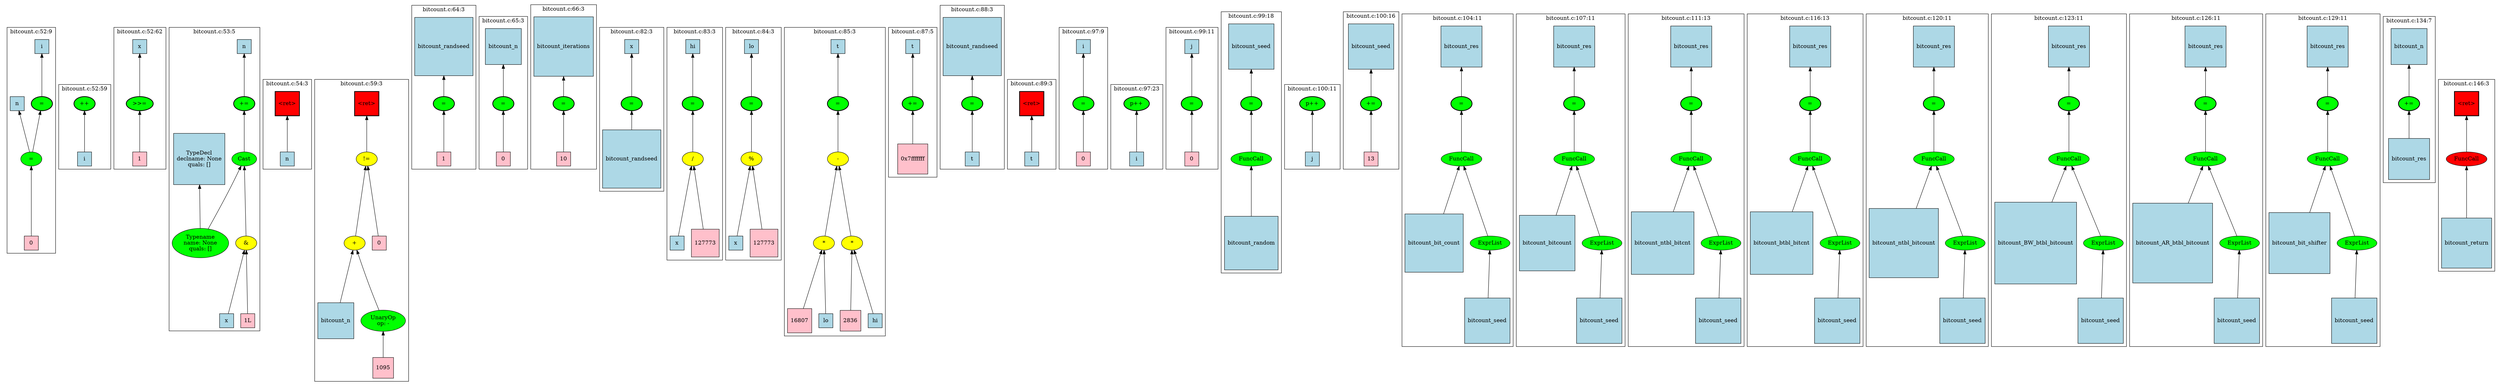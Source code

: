 strict graph "" {
	graph [bb="0,0,5329.9,824",
		newrank=true
	];
	node [label="\N"];
	{
		graph [rank=same,
			rankdir=LR
		];
		rank2	[height=0.5,
			label="",
			pos="2.3769,604.5",
			style=invis,
			width=0.013889];
		143	[fillcolor=green,
			height=0.5,
			label="=",
			pos="102.38,604.5",
			style="filled,bold",
			width=0.75];
		rank2 -- 143	[pos="1.8556,607.34 0.42381,616.05 -2.7032,642.78 9.3769,659 11.992,662.51 14.095,662.09 18.377,663 35.333,666.6 40.421,666.6 57.377,663 \
61.659,662.09 63.036,661.83 66.377,659 78.406,648.81 87.985,633.62 94.229,621.86",
			style=invis];
		159	[fillcolor=green,
			height=0.5,
			label="++",
			pos="197.38,604.5",
			style="filled,bold",
			width=0.75];
		143 -- 159	[pos="129.47,604.5 143.08,604.5 156.7,604.5 170.32,604.5",
			style=invis];
		161	[fillcolor=green,
			height=0.5,
			label=">>=",
			pos="310.38,604.5",
			style="filled,bold",
			width=0.75];
		159 -- 161	[pos="224.74,604.5 244.26,604.5 263.77,604.5 283.28,604.5",
			style=invis];
		164	[fillcolor=green,
			height=0.5,
			label="+=",
			pos="539.38,604.5",
			style="filled,bold",
			width=0.75];
		161 -- 164	[pos="337.66,604.5 395.84,604.5 454.01,604.5 512.19,604.5",
			style=invis];
		173	[fillcolor=red,
			height=0.65278,
			label="\<ret\>",
			pos="634.38,604.5",
			shape=square,
			style="filled,bold",
			width=0.65278];
		164 -- 173	[pos="566.47,604.5 581.23,604.5 596,604.5 610.77,604.5",
			style=invis];
		181	[fillcolor=red,
			height=0.65278,
			label="\<ret\>",
			pos="801.38,604.5",
			shape=square,
			style="filled,bold",
			width=0.65278];
		173 -- 181	[pos="658.19,604.5 697.99,604.5 737.8,604.5 777.61,604.5",
			style=invis];
		194	[fillcolor=green,
			height=0.5,
			label="=",
			pos="967.38,604.5",
			style="filled,bold",
			width=0.75];
		181 -- 194	[pos="825.04,604.5 863.41,604.5 901.77,604.5 940.13,604.5",
			style=invis];
		197	[fillcolor=green,
			height=0.5,
			label="=",
			pos="1090.4,604.5",
			style="filled,bold",
			width=0.75];
		194 -- 197	[pos="994.76,604.5 1017.5,604.5 1040.3,604.5 1063.1,604.5",
			style=invis];
		200	[fillcolor=green,
			height=0.5,
			label="=",
			pos="1214.4,604.5",
			style="filled,bold",
			width=0.75];
		197 -- 200	[pos="1117.5,604.5 1140.7,604.5 1163.9,604.5 1187.1,604.5",
			style=invis];
		229	[fillcolor=green,
			height=0.5,
			label="=",
			pos="1355.4,604.5",
			style="filled,bold",
			width=0.75];
		200 -- 229	[pos="1241.6,604.5 1270.5,604.5 1299.4,604.5 1328.3,604.5",
			style=invis];
		232	[fillcolor=green,
			height=0.5,
			label="=",
			pos="1492.4,604.5",
			style="filled,bold",
			width=0.75];
		229 -- 232	[pos="1382.4,604.5 1410,604.5 1437.7,604.5 1465.3,604.5",
			style=invis];
		237	[fillcolor=green,
			height=0.5,
			label="=",
			pos="1628.4,604.5",
			style="filled,bold",
			width=0.75];
		232 -- 237	[pos="1519.5,604.5 1546.7,604.5 1573.9,604.5 1601.2,604.5",
			style=invis];
		242	[fillcolor=green,
			height=0.5,
			label="=",
			pos="1824.4,604.5",
			style="filled,bold",
			width=0.75];
		237 -- 242	[pos="1655.6,604.5 1702.8,604.5 1750.1,604.5 1797.3,604.5",
			style=invis];
		255	[fillcolor=green,
			height=0.5,
			label="+=",
			pos="1994.4,604.5",
			style="filled,bold",
			width=0.75];
		242 -- 255	[pos="1851.6,604.5 1890.2,604.5 1928.8,604.5 1967.3,604.5",
			style=invis];
		258	[fillcolor=green,
			height=0.5,
			label="=",
			pos="2117.4,604.5",
			style="filled,bold",
			width=0.75];
		255 -- 258	[pos="2021.8,604.5 2044.5,604.5 2067.3,604.5 2090.1,604.5",
			style=invis];
		261	[fillcolor=red,
			height=0.65278,
			label="\<ret\>",
			pos="2240.4,604.5",
			shape=square,
			style="filled,bold",
			width=0.65278];
		258 -- 261	[pos="2144.8,604.5 2168.8,604.5 2192.8,604.5 2216.8,604.5",
			style=invis];
		278	[fillcolor=green,
			height=0.5,
			label="=",
			pos="2346.4,604.5",
			style="filled,bold",
			width=0.75];
		261 -- 278	[pos="2264,604.5 2282.4,604.5 2300.9,604.5 2319.3,604.5",
			style=invis];
		284	[fillcolor=green,
			height=0.5,
			label="p++",
			pos="2455.4,604.5",
			style="filled,bold",
			width=0.75];
		278 -- 284	[pos="2373.6,604.5 2391.8,604.5 2410,604.5 2428.2,604.5",
			style=invis];
		290	[fillcolor=green,
			height=0.5,
			label="=",
			pos="2568.4,604.5",
			style="filled,bold",
			width=0.75];
		284 -- 290	[pos="2482.7,604.5 2502.3,604.5 2521.8,604.5 2541.3,604.5",
			style=invis];
		293	[fillcolor=green,
			height=0.5,
			label="=",
			pos="2692.4,604.5",
			style="filled,bold",
			width=0.75];
		290 -- 293	[pos="2595.5,604.5 2618.7,604.5 2641.9,604.5 2665.1,604.5",
			style=invis];
		301	[fillcolor=green,
			height=0.5,
			label="p++",
			pos="2819.4,604.5",
			style="filled,bold",
			width=0.75];
		293 -- 301	[pos="2719.7,604.5 2743.8,604.5 2768,604.5 2792.1,604.5",
			style=invis];
		303	[fillcolor=green,
			height=0.5,
			label="+=",
			pos="2939.4,604.5",
			style="filled,bold",
			width=0.75];
		301 -- 303	[pos="2846.6,604.5 2868.4,604.5 2890.3,604.5 2912.2,604.5",
			style=invis];
		312	[fillcolor=green,
			height=0.5,
			label="=",
			pos="3130.4,604.5",
			style="filled,bold",
			width=0.75];
		303 -- 312	[pos="2966.6,604.5 3012.1,604.5 3057.7,604.5 3103.2,604.5",
			style=invis];
		321	[fillcolor=green,
			height=0.5,
			label="=",
			pos="3369.4,604.5",
			style="filled,bold",
			width=0.75];
		312 -- 321	[pos="3157.5,604.5 3219,604.5 3280.5,604.5 3342.1,604.5",
			style=invis];
		332	[fillcolor=green,
			height=0.5,
			label="=",
			pos="3618.4,604.5",
			style="filled,bold",
			width=0.75];
		321 -- 332	[pos="3396.6,604.5 3461.4,604.5 3526.3,604.5 3591.1,604.5",
			style=invis];
		343	[fillcolor=green,
			height=0.5,
			label="=",
			pos="3870.4,604.5",
			style="filled,bold",
			width=0.75];
		332 -- 343	[pos="3645.4,604.5 3711.3,604.5 3777.2,604.5 3843.1,604.5",
			style=invis];
		352	[fillcolor=green,
			height=0.5,
			label="=",
			pos="4132.4,604.5",
			style="filled,bold",
			width=0.75];
		343 -- 352	[pos="3897.5,604.5 3966.8,604.5 4036,604.5 4105.3,604.5",
			style=invis];
		361	[fillcolor=green,
			height=0.5,
			label="=",
			pos="4420.4,604.5",
			style="filled,bold",
			width=0.75];
		352 -- 361	[pos="4159.4,604.5 4237.4,604.5 4315.4,604.5 4393.4,604.5",
			style=invis];
		370	[fillcolor=green,
			height=0.5,
			label="=",
			pos="4712.4,604.5",
			style="filled,bold",
			width=0.75];
		361 -- 370	[pos="4447.5,604.5 4526.7,604.5 4606,604.5 4685.2,604.5",
			style=invis];
		379	[fillcolor=green,
			height=0.5,
			label="=",
			pos="4972.4,604.5",
			style="filled,bold",
			width=0.75];
		370 -- 379	[pos="4739.5,604.5 4808.1,604.5 4876.6,604.5 4945.1,604.5",
			style=invis];
		388	[fillcolor=green,
			height=0.5,
			label="+=",
			pos="5143.4,604.5",
			style="filled,bold",
			width=0.75];
		379 -- 388	[pos="4999.4,604.5 5038.3,604.5 5077.2,604.5 5116.1,604.5",
			style=invis];
		407	[fillcolor=red,
			height=0.65278,
			label="\<ret\>",
			pos="5262.4,604.5",
			shape=square,
			style="filled,bold",
			width=0.65278];
		388 -- 407	[pos="5170.8,604.5 5193.5,604.5 5216.1,604.5 5238.8,604.5",
			style=invis];
		end	[height=0.5,
			label="",
			pos="5329.4,604.5",
			style=invis,
			width=0.013889];
		407 -- end	[pos="5285.9,604.5 5300.2,604.5 5314.4,604.5 5328.7,604.5",
			style=invis];
	}
	subgraph cluster312 {
		graph [bb="3003.4,88,3240.4,798.5",
			label="bitcount.c:104:11",
			lheight=0.21,
			lp="3121.9,787",
			lwidth=1.33
		];
		312;
		314	[fillcolor=green,
			height=0.5,
			label=FuncCall,
			pos="3130.4,487",
			style=filled,
			width=1.1916];
		312 -- 314	[dir=back,
			pos="s,3130.4,586.46 3130.4,576.4 3130.4,554.35 3130.4,523.91 3130.4,505.11"];
		315	[fillcolor=lightblue,
			height=1.6528,
			label=bitcount_bit_count,
			pos="3071.4,308.5",
			shape=square,
			style=filled,
			width=1.6528];
		314 -- 315	[dir=back,
			pos="s,3124.7,469.08 3121.5,459.58 3113.5,435.55 3101.4,399.22 3091,368.32"];
		316	[fillcolor=green,
			height=0.5,
			label=ExprList,
			pos="3190.4,308.5",
			style=filled,
			width=1.1555];
		314 -- 316	[dir=back,
			pos="s,3136.1,469.08 3139.4,459.51 3151.9,422.71 3174.2,357.17 3184.6,326.37"];
		317	[fillcolor=lightblue,
			height=1.2778,
			label=bitcount_seed,
			pos="3186.4,142",
			shape=square,
			style=filled,
			width=1.2778];
		316 -- 317	[dir=back,
			pos="s,3190,290.21 3189.7,279.98 3189.1,254.96 3188.2,217.58 3187.5,188.19"];
		313	[fillcolor=lightblue,
			height=1.1528,
			label=bitcount_res,
			pos="3130.4,726",
			shape=square,
			style=filled,
			width=1.1528];
		313 -- 312	[dir=back,
			pos="s,3130.4,684.21 3130.4,674.18 3130.4,655.82 3130.4,636.31 3130.4,622.8"];
	}
	subgraph cluster303 {
		graph [bb="2883.4,461,2995.4,803",
			label="bitcount.c:100:16",
			lheight=0.21,
			lp="2939.4,791.5",
			lwidth=1.33
		];
		303;
		305	[fillcolor=pink,
			height=0.5,
			label=13,
			pos="2939.4,487",
			shape=square,
			style=filled,
			width=0.5];
		303 -- 305	[dir=back,
			pos="s,2939.4,586.46 2939.4,576.4 2939.4,554.35 2939.4,523.91 2939.4,505.11"];
		304	[fillcolor=lightblue,
			height=1.2778,
			label=bitcount_seed,
			pos="2939.4,726",
			shape=square,
			style=filled,
			width=1.2778];
		304 -- 303	[dir=back,
			pos="s,2939.4,679.82 2939.4,669.37 2939.4,652.42 2939.4,635.03 2939.4,622.68"];
	}
	subgraph cluster301 {
		graph [bb="2763.4,461,2875.4,653.5",
			label="bitcount.c:100:11",
			lheight=0.21,
			lp="2819.4,642",
			lwidth=1.33
		];
		301;
		302	[fillcolor=lightblue,
			height=0.5,
			label=j,
			pos="2819.4,487",
			shape=square,
			style=filled,
			width=0.5];
		301 -- 302	[dir=back,
			pos="s,2819.4,586.46 2819.4,576.4 2819.4,554.35 2819.4,523.91 2819.4,505.11"];
	}
	subgraph cluster293 {
		graph [bb="2629.4,245.5,2755.4,803",
			label="bitcount.c:99:18",
			lheight=0.21,
			lp="2692.4,791.5",
			lwidth=1.24
		];
		293;
		295	[fillcolor=green,
			height=0.5,
			label=FuncCall,
			pos="2692.4,487",
			style=filled,
			width=1.1916];
		293 -- 295	[dir=back,
			pos="s,2692.4,586.46 2692.4,576.4 2692.4,554.35 2692.4,523.91 2692.4,505.11"];
		296	[fillcolor=lightblue,
			height=1.5278,
			label=bitcount_random,
			pos="2692.4,308.5",
			shape=square,
			style=filled,
			width=1.5278];
		295 -- 296	[dir=back,
			pos="s,2692.4,468.76 2692.4,458.46 2692.4,433.22 2692.4,395.12 2692.4,363.78"];
		294	[fillcolor=lightblue,
			height=1.2778,
			label=bitcount_seed,
			pos="2692.4,726",
			shape=square,
			style=filled,
			width=1.2778];
		294 -- 293	[dir=back,
			pos="s,2692.4,679.82 2692.4,669.37 2692.4,652.42 2692.4,635.03 2692.4,622.68"];
	}
	subgraph cluster290 {
		graph [bb="2516.4,461,2621.4,775",
			label="bitcount.c:99:11",
			lheight=0.21,
			lp="2568.9,763.5",
			lwidth=1.24
		];
		290;
		292	[fillcolor=pink,
			height=0.5,
			label=0,
			pos="2568.4,487",
			shape=square,
			style=filled,
			width=0.5];
		290 -- 292	[dir=back,
			pos="s,2568.4,586.46 2568.4,576.4 2568.4,554.35 2568.4,523.91 2568.4,505.11"];
		291	[fillcolor=lightblue,
			height=0.5,
			label=j,
			pos="2568.4,726",
			shape=square,
			style=filled,
			width=0.5];
		291 -- 290	[dir=back,
			pos="s,2568.4,707.88 2568.4,697.69 2568.4,674.58 2568.4,642.19 2568.4,622.59"];
	}
	subgraph cluster284 {
		graph [bb="2403.4,461,2508.4,653.5",
			label="bitcount.c:97:23",
			lheight=0.21,
			lp="2455.9,642",
			lwidth=1.24
		];
		284;
		285	[fillcolor=lightblue,
			height=0.5,
			label=i,
			pos="2455.4,487",
			shape=square,
			style=filled,
			width=0.5];
		284 -- 285	[dir=back,
			pos="s,2455.4,586.46 2455.4,576.4 2455.4,554.35 2455.4,523.91 2455.4,505.11"];
	}
	subgraph cluster278 {
		graph [bb="2297.4,461,2395.4,775",
			label="bitcount.c:97:9",
			lheight=0.21,
			lp="2346.4,763.5",
			lwidth=1.14
		];
		278;
		280	[fillcolor=pink,
			height=0.5,
			label=0,
			pos="2346.4,487",
			shape=square,
			style=filled,
			width=0.5];
		278 -- 280	[dir=back,
			pos="s,2346.4,586.46 2346.4,576.4 2346.4,554.35 2346.4,523.91 2346.4,505.11"];
		279	[fillcolor=lightblue,
			height=0.5,
			label=i,
			pos="2346.4,726",
			shape=square,
			style=filled,
			width=0.5];
		279 -- 278	[dir=back,
			pos="s,2346.4,707.88 2346.4,697.69 2346.4,674.58 2346.4,642.19 2346.4,622.59"];
	}
	subgraph cluster261 {
		graph [bb="2191.4,461,2289.4,659",
			label="bitcount.c:89:3",
			lheight=0.21,
			lp="2240.4,647.5",
			lwidth=1.14
		];
		261;
		262	[fillcolor=lightblue,
			height=0.5,
			label=t,
			pos="2240.4,487",
			shape=square,
			style=filled,
			width=0.5];
		261 -- 262	[dir=back,
			pos="s,2240.4,580.96 2240.4,570.71 2240.4,549.39 2240.4,522.45 2240.4,505.22"];
	}
	subgraph cluster258 {
		graph [bb="2051.4,461,2183.4,815",
			label="bitcount.c:88:3",
			lheight=0.21,
			lp="2117.4,803.5",
			lwidth=1.14
		];
		258;
		260	[fillcolor=lightblue,
			height=0.5,
			label=t,
			pos="2117.4,487",
			shape=square,
			style=filled,
			width=0.5];
		258 -- 260	[dir=back,
			pos="s,2117.4,586.46 2117.4,576.4 2117.4,554.35 2117.4,523.91 2117.4,505.11"];
		259	[fillcolor=lightblue,
			height=1.6111,
			label=bitcount_randseed,
			pos="2117.4,726",
			shape=square,
			style=filled,
			width=1.6111];
		259 -- 258	[dir=back,
			pos="s,2117.4,667.7 2117.4,657.33 2117.4,644.47 2117.4,632.11 2117.4,622.69"];
	}
	subgraph cluster255 {
		graph [bb="1945.4,445,2043.4,775",
			label="bitcount.c:87:5",
			lheight=0.21,
			lp="1994.4,763.5",
			lwidth=1.14
		];
		255;
		257	[fillcolor=pink,
			height=0.94444,
			label="0x7fffffff",
			pos="1994.4,487",
			shape=square,
			style=filled,
			width=0.94444];
		255 -- 257	[dir=back,
			pos="s,1994.4,586.46 1994.4,576.41 1994.4,559.96 1994.4,538.84 1994.4,521.37"];
		256	[fillcolor=lightblue,
			height=0.5,
			label=t,
			pos="1994.4,726",
			shape=square,
			style=filled,
			width=0.5];
		256 -- 255	[dir=back,
			pos="s,1994.4,707.88 1994.4,697.69 1994.4,674.58 1994.4,642.19 1994.4,622.59"];
	}
	subgraph cluster407 {
		graph [bb="5204.4,250.5,5320.4,659",
			label="bitcount.c:146:3",
			lheight=0.21,
			lp="5262.4,647.5",
			lwidth=1.24
		];
		407;
		408	[fillcolor=red,
			height=0.5,
			label=FuncCall,
			pos="5262.4,487",
			style=filled,
			width=1.1916];
		407 -- 408	[dir=back,
			pos="s,5262.4,580.96 5262.4,570.71 5262.4,549.39 5262.4,522.45 5262.4,505.22"];
		409	[fillcolor=lightblue,
			height=1.3889,
			label=bitcount_return,
			pos="5262.4,308.5",
			shape=square,
			style=filled,
			width=1.3889];
		408 -- 409	[dir=back,
			pos="s,5262.4,468.76 5262.4,458.64 5262.4,432.05 5262.4,391.07 5262.4,358.79"];
	}
	subgraph cluster164 {
		graph [bb="371.38,116,577.38,775",
			label="bitcount.c:53:5",
			lheight=0.21,
			lp="474.38,763.5",
			lwidth=1.14
		];
		164;
		166	[fillcolor=green,
			height=0.5,
			label=Cast,
			pos="539.38,487",
			style=filled,
			width=0.75];
		164 -- 166	[dir=back,
			pos="s,539.38,586.46 539.38,576.4 539.38,554.35 539.38,523.91 539.38,505.11"];
		167	[fillcolor=green,
			height=1.041,
			label="Typename
name: None
quals: []",
			pos="438.38,308.5",
			style=filled,
			width=1.6303];
		166 -- 167	[dir=back,
			pos="s,530.24,470.03 525.23,461.27 507.72,430.68 477.83,378.44 458.08,343.94"];
		170	[fillcolor=yellow,
			height=0.5,
			label="&",
			pos="542.38,308.5",
			style=filled,
			width=0.75];
		166 -- 170	[dir=back,
			pos="s,539.67,468.76 539.84,458.71 540.47,421.84 541.57,357.21 542.09,326.56"];
		171	[fillcolor=lightblue,
			height=0.5,
			label=x,
			pos="492.38,142",
			shape=square,
			style=filled,
			width=0.5];
		170 -- 171	[dir=back,
			pos="s,537.21,290.52 534.25,280.77 523.9,246.7 506.3,188.81 497.59,160.14"];
		172	[fillcolor=pink,
			height=0.5,
			label="1L",
			pos="546.38,142",
			shape=square,
			style=filled,
			width=0.5];
		170 -- 172	[dir=back,
			pos="s,542.8,290.21 543.05,279.98 543.88,245.79 545.27,188.49 545.96,160.06"];
		165	[fillcolor=lightblue,
			height=0.5,
			label=n,
			pos="539.38,726",
			shape=square,
			style=filled,
			width=0.5];
		165 -- 164	[dir=back,
			pos="s,539.38,707.88 539.38,697.69 539.38,674.58 539.38,642.19 539.38,622.59"];
		168	[fillcolor=lightblue,
			height=1.4722,
			label="TypeDecl
declname: None
quals: []",
			pos="438.38,487",
			shape=square,
			style=filled,
			width=1.4722];
		168 -- 167	[dir=back,
			pos="s,438.38,434 438.38,423.84 438.38,397.82 438.38,368.48 438.38,346.03"];
	}
	subgraph cluster143 {
		graph [bb="13.377,282.5,137.38,775",
			label="bitcount.c:52:9",
			lheight=0.21,
			lp="75.377,763.5",
			lwidth=1.14
		];
		143;
		145	[fillcolor=green,
			height=0.5,
			label="=",
			pos="75.377,487",
			style=filled,
			width=0.75];
		143 -- 145	[dir=back,
			pos="s,98.393,586.46 96.111,576.7 90.951,554.62 83.791,523.99 79.377,505.11"];
		147	[fillcolor=pink,
			height=0.5,
			label=0,
			pos="75.377,308.5",
			shape=square,
			style=filled,
			width=0.5];
		145 -- 147	[dir=back,
			pos="s,75.377,468.76 75.377,458.71 75.377,421.84 75.377,357.21 75.377,326.56"];
		144	[fillcolor=lightblue,
			height=0.5,
			label=i,
			pos="102.38,726",
			shape=square,
			style=filled,
			width=0.5];
		144 -- 143	[dir=back,
			pos="s,102.38,707.88 102.38,697.69 102.38,674.58 102.38,642.19 102.38,622.59"];
		146	[fillcolor=lightblue,
			height=0.5,
			label=n,
			pos="39.377,604.5",
			shape=square,
			style=filled,
			width=0.5];
		146 -- 145	[dir=back,
			pos="s,44.689,586.46 47.75,576.64 54.674,554.42 64.291,523.57 70.16,504.74"];
	}
	subgraph cluster388 {
		graph [bb="5091.4,437.5,5196.4,794",
			label="bitcount.c:134:7",
			lheight=0.21,
			lp="5143.9,782.5",
			lwidth=1.24
		];
		388;
		390	[fillcolor=lightblue,
			height=1.1528,
			label=bitcount_res,
			pos="5143.4,487",
			shape=square,
			style=filled,
			width=1.1528];
		388 -- 390	[dir=back,
			pos="s,5143.4,586.46 5143.4,576.35 5143.4,562.12 5143.4,544.41 5143.4,528.59"];
		389	[fillcolor=lightblue,
			height=1.0278,
			label=bitcount_n,
			pos="5143.4,726",
			shape=square,
			style=filled,
			width=1.0278];
		389 -- 388	[dir=back,
			pos="s,5143.4,688.82 5143.4,678.75 5143.4,659.03 5143.4,637.23 5143.4,622.59"];
	}
	subgraph cluster242 {
		graph [bb="1701.4,109,1937.4,775",
			label="bitcount.c:85:3",
			lheight=0.21,
			lp="1819.4,763.5",
			lwidth=1.14
		];
		242;
		244	[fillcolor=yellow,
			height=0.5,
			label="-",
			pos="1824.4,487",
			style=filled,
			width=0.75];
		242 -- 244	[dir=back,
			pos="s,1824.4,586.46 1824.4,576.4 1824.4,554.35 1824.4,523.91 1824.4,505.11"];
		245	[fillcolor=yellow,
			height=0.5,
			label="*",
			pos="1788.4,308.5",
			style=filled,
			width=0.75];
		244 -- 245	[dir=back,
			pos="s,1820.9,469.08 1818.9,459.04 1811.4,422.15 1798.1,357.04 1791.8,326.37"];
		248	[fillcolor=yellow,
			height=0.5,
			label="*",
			pos="1860.4,308.5",
			style=filled,
			width=0.75];
		244 -- 248	[dir=back,
			pos="s,1827.8,469.08 1829.9,459.04 1837.4,422.15 1850.7,357.04 1856.9,326.37"];
		246	[fillcolor=pink,
			height=0.69444,
			label=16807,
			pos="1734.4,142",
			shape=square,
			style=filled,
			width=0.69444];
		245 -- 246	[dir=back,
			pos="s,1782.9,290.82 1779.7,281 1769.4,249.54 1752.3,197.52 1742.3,167.14"];
		247	[fillcolor=lightblue,
			height=0.5,
			label=lo,
			pos="1795.4,142",
			shape=square,
			style=filled,
			width=0.5];
		245 -- 247	[dir=back,
			pos="s,1789.1,290.21 1789.5,279.98 1791,245.79 1793.4,188.49 1794.7,160.06"];
		249	[fillcolor=pink,
			height=0.61111,
			label=2836,
			pos="1853.4,142",
			shape=square,
			style=filled,
			width=0.61111];
		248 -- 249	[dir=back,
			pos="s,1859.6,290.21 1859.2,280.02 1857.8,247.41 1855.5,193.74 1854.3,164.18"];
		250	[fillcolor=lightblue,
			height=0.5,
			label=hi,
			pos="1911.4,142",
			shape=square,
			style=filled,
			width=0.5];
		248 -- 250	[dir=back,
			pos="s,1865.5,290.82 1868.6,281.11 1879.1,247.12 1897.1,189.01 1906,160.22"];
		243	[fillcolor=lightblue,
			height=0.5,
			label=t,
			pos="1824.4,726",
			shape=square,
			style=filled,
			width=0.5];
		243 -- 242	[dir=back,
			pos="s,1824.4,707.88 1824.4,697.69 1824.4,674.58 1824.4,642.19 1824.4,622.59"];
	}
	subgraph cluster181 {
		graph [bb="691.38,8,893.38,659",
			label="bitcount.c:59:3",
			lheight=0.21,
			lp="792.38,647.5",
			lwidth=1.14
		];
		181;
		182	[fillcolor=yellow,
			height=0.5,
			label="!=",
			pos="801.38,487",
			style=filled,
			width=0.75];
		181 -- 182	[dir=back,
			pos="s,801.38,580.96 801.38,570.71 801.38,549.39 801.38,522.45 801.38,505.22"];
		183	[fillcolor=yellow,
			height=0.5,
			label="+",
			pos="770.38,308.5",
			style=filled,
			width=0.75];
		182 -- 183	[dir=back,
			pos="s,798.4,469.08 796.65,459.07 790.19,422.29 778.79,357.41 773.39,326.63"];
		187	[fillcolor=pink,
			height=0.5,
			label=0,
			pos="833.38,308.5",
			shape=square,
			style=filled,
			width=0.5];
		182 -- 187	[dir=back,
			pos="s,804.45,469.08 806.26,459.07 812.93,422.29 824.69,357.41 830.27,326.63"];
		184	[fillcolor=lightblue,
			height=1.0278,
			label=bitcount_n,
			pos="736.38,142",
			shape=square,
			style=filled,
			width=1.0278];
		183 -- 184	[dir=back,
			pos="s,766.87,290.52 764.77,280.39 759.07,252.78 750.18,209.78 743.87,179.24"];
		185	[fillcolor=green,
			height=0.74639,
			label="UnaryOp
op: -",
			pos="838.38,142",
			style=filled,
			width=1.316];
		183 -- 185	[dir=back,
			pos="s,777.27,290.82 781.11,281.52 793.93,250.51 815.23,198.99 827.93,168.28"];
		186	[fillcolor=pink,
			height=0.61111,
			label=1095,
			pos="838.38,38",
			shape=square,
			style=filled,
			width=0.61111];
		185 -- 186	[dir=back,
			pos="s,838.38,115 838.38,104.99 838.38,89.989 838.38,73.091 838.38,60.15"];
	}
	subgraph cluster379 {
		graph [bb="4842.4,88,5083.4,798.5",
			label="bitcount.c:129:11",
			lheight=0.21,
			lp="4962.9,787",
			lwidth=1.33
		];
		379;
		381	[fillcolor=green,
			height=0.5,
			label=FuncCall,
			pos="4972.4,487",
			style=filled,
			width=1.1916];
		379 -- 381	[dir=back,
			pos="s,4972.4,586.46 4972.4,576.4 4972.4,554.35 4972.4,523.91 4972.4,505.11"];
		382	[fillcolor=lightblue,
			height=1.7083,
			label=bitcount_bit_shifter,
			pos="4912.4,308.5",
			shape=square,
			style=filled,
			width=1.7083];
		381 -- 382	[dir=back,
			pos="s,4966.6,469.08 4963.4,459.46 4955.4,435.94 4943.4,400.72 4933.1,370.31"];
		383	[fillcolor=green,
			height=0.5,
			label=ExprList,
			pos="5033.4,308.5",
			style=filled,
			width=1.1555];
		381 -- 383	[dir=back,
			pos="s,4978.2,469.08 4981.5,459.51 4994.3,422.71 5016.9,357.17 5027.5,326.37"];
		384	[fillcolor=lightblue,
			height=1.2778,
			label=bitcount_seed,
			pos="5029.4,142",
			shape=square,
			style=filled,
			width=1.2778];
		383 -- 384	[dir=back,
			pos="s,5033,290.21 5032.7,279.98 5032.1,254.96 5031.2,217.58 5030.5,188.19"];
		380	[fillcolor=lightblue,
			height=1.1528,
			label=bitcount_res,
			pos="4972.4,726",
			shape=square,
			style=filled,
			width=1.1528];
		380 -- 379	[dir=back,
			pos="s,4972.4,684.21 4972.4,674.18 4972.4,655.82 4972.4,636.31 4972.4,622.8"];
	}
	subgraph cluster370 {
		graph [bb="4551.4,88,4834.4,798.5",
			label="bitcount.c:126:11",
			lheight=0.21,
			lp="4692.9,787",
			lwidth=1.33
		];
		370;
		372	[fillcolor=green,
			height=0.5,
			label=FuncCall,
			pos="4712.4,487",
			style=filled,
			width=1.1916];
		370 -- 372	[dir=back,
			pos="s,4712.4,586.46 4712.4,576.4 4712.4,554.35 4712.4,523.91 4712.4,505.11"];
		373	[fillcolor=lightblue,
			height=2.2917,
			label=bitcount_AR_btbl_bitcount,
			pos="4642.4,308.5",
			shape=square,
			style=filled,
			width=2.2917];
		372 -- 373	[dir=back,
			pos="s,4705.7,469.08 4701.9,459.71 4694.7,441.43 4684.6,415.99 4674.8,391.23"];
		374	[fillcolor=green,
			height=0.5,
			label=ExprList,
			pos="4784.4,308.5",
			style=filled,
			width=1.1555];
		372 -- 374	[dir=back,
			pos="s,4719.3,469.08 4723.2,459.51 4738.2,422.71 4764.9,357.17 4777.5,326.37"];
		375	[fillcolor=lightblue,
			height=1.2778,
			label=bitcount_seed,
			pos="4780.4,142",
			shape=square,
			style=filled,
			width=1.2778];
		374 -- 375	[dir=back,
			pos="s,4784,290.21 4783.7,279.98 4783.1,254.96 4782.2,217.58 4781.5,188.19"];
		371	[fillcolor=lightblue,
			height=1.1528,
			label=bitcount_res,
			pos="4712.4,726",
			shape=square,
			style=filled,
			width=1.1528];
		371 -- 370	[dir=back,
			pos="s,4712.4,684.21 4712.4,674.18 4712.4,655.82 4712.4,636.31 4712.4,622.8"];
	}
	subgraph cluster237 {
		graph [bb="1565.4,272,1693.4,775",
			label="bitcount.c:84:3",
			lheight=0.21,
			lp="1629.4,763.5",
			lwidth=1.14
		];
		237;
		239	[fillcolor=yellow,
			height=0.5,
			label="%",
			pos="1628.4,487",
			style=filled,
			width=0.75];
		237 -- 239	[dir=back,
			pos="s,1628.4,586.46 1628.4,576.4 1628.4,554.35 1628.4,523.91 1628.4,505.11"];
		240	[fillcolor=lightblue,
			height=0.5,
			label=x,
			pos="1591.4,308.5",
			shape=square,
			style=filled,
			width=0.5];
		239 -- 240	[dir=back,
			pos="s,1624.8,469.08 1622.7,459.07 1615,422.29 1601.4,357.41 1595,326.63"];
		241	[fillcolor=pink,
			height=0.79167,
			label=127773,
			pos="1656.4,308.5",
			shape=square,
			style=filled,
			width=0.79167];
		239 -- 241	[dir=back,
			pos="s,1631.1,469.08 1632.7,458.81 1637.9,425.84 1646.7,370.55 1652,337.3"];
		238	[fillcolor=lightblue,
			height=0.5,
			label=lo,
			pos="1628.4,726",
			shape=square,
			style=filled,
			width=0.5];
		238 -- 237	[dir=back,
			pos="s,1628.4,707.88 1628.4,697.69 1628.4,674.58 1628.4,642.19 1628.4,622.59"];
	}
	subgraph cluster161 {
		graph [bb="258.38,461,363.38,775",
			label="bitcount.c:52:62",
			lheight=0.21,
			lp="310.88,763.5",
			lwidth=1.24
		];
		161;
		163	[fillcolor=pink,
			height=0.5,
			label=1,
			pos="310.38,487",
			shape=square,
			style=filled,
			width=0.5];
		161 -- 163	[dir=back,
			pos="s,310.38,586.46 310.38,576.4 310.38,554.35 310.38,523.91 310.38,505.11"];
		162	[fillcolor=lightblue,
			height=0.5,
			label=x,
			pos="310.38,726",
			shape=square,
			style=filled,
			width=0.5];
		162 -- 161	[dir=back,
			pos="s,310.38,707.88 310.38,697.69 310.38,674.58 310.38,642.19 310.38,622.59"];
	}
	subgraph cluster361 {
		graph [bb="4256.4,88,4543.4,798.5",
			label="bitcount.c:123:11",
			lheight=0.21,
			lp="4399.9,787",
			lwidth=1.33
		];
		361;
		363	[fillcolor=green,
			height=0.5,
			label=FuncCall,
			pos="4420.4,487",
			style=filled,
			width=1.1916];
		361 -- 363	[dir=back,
			pos="s,4420.4,586.46 4420.4,576.4 4420.4,554.35 4420.4,523.91 4420.4,505.11"];
		364	[fillcolor=lightblue,
			height=2.3472,
			label=bitcount_BW_btbl_bitcount,
			pos="4349.4,308.5",
			shape=square,
			style=filled,
			width=2.3472];
		363 -- 364	[dir=back,
			pos="s,4413.6,469.08 4409.7,459.45 4402.6,441.7 4392.7,417.29 4383.1,393.32"];
		365	[fillcolor=green,
			height=0.5,
			label=ExprList,
			pos="4493.4,308.5",
			style=filled,
			width=1.1555];
		363 -- 365	[dir=back,
			pos="s,4427.4,469.08 4431.3,459.51 4446.6,422.71 4473.7,357.17 4486.4,326.37"];
		366	[fillcolor=lightblue,
			height=1.2778,
			label=bitcount_seed,
			pos="4489.4,142",
			shape=square,
			style=filled,
			width=1.2778];
		365 -- 366	[dir=back,
			pos="s,4493,290.21 4492.7,279.98 4492.1,254.96 4491.2,217.58 4490.5,188.19"];
		362	[fillcolor=lightblue,
			height=1.1528,
			label=bitcount_res,
			pos="4420.4,726",
			shape=square,
			style=filled,
			width=1.1528];
		362 -- 361	[dir=back,
			pos="s,4420.4,684.21 4420.4,674.18 4420.4,655.82 4420.4,636.31 4420.4,622.8"];
	}
	subgraph cluster232 {
		graph [bb="1429.4,272,1557.4,775",
			label="bitcount.c:83:3",
			lheight=0.21,
			lp="1493.4,763.5",
			lwidth=1.14
		];
		232;
		234	[fillcolor=yellow,
			height=0.5,
			label="/",
			pos="1492.4,487",
			style=filled,
			width=0.75];
		232 -- 234	[dir=back,
			pos="s,1492.4,586.46 1492.4,576.4 1492.4,554.35 1492.4,523.91 1492.4,505.11"];
		235	[fillcolor=lightblue,
			height=0.5,
			label=x,
			pos="1455.4,308.5",
			shape=square,
			style=filled,
			width=0.5];
		234 -- 235	[dir=back,
			pos="s,1488.8,469.08 1486.7,459.07 1479,422.29 1465.4,357.41 1459,326.63"];
		236	[fillcolor=pink,
			height=0.79167,
			label=127773,
			pos="1520.4,308.5",
			shape=square,
			style=filled,
			width=0.79167];
		234 -- 236	[dir=back,
			pos="s,1495.1,469.08 1496.7,458.81 1501.9,425.84 1510.7,370.55 1516,337.3"];
		233	[fillcolor=lightblue,
			height=0.5,
			label=hi,
			pos="1492.4,726",
			shape=square,
			style=filled,
			width=0.5];
		233 -- 232	[dir=back,
			pos="s,1492.4,707.88 1492.4,697.69 1492.4,674.58 1492.4,642.19 1492.4,622.59"];
	}
	subgraph cluster173 {
		graph [bb="585.38,461,683.38,659",
			label="bitcount.c:54:3",
			lheight=0.21,
			lp="634.38,647.5",
			lwidth=1.14
		];
		173;
		174	[fillcolor=lightblue,
			height=0.5,
			label=n,
			pos="634.38,487",
			shape=square,
			style=filled,
			width=0.5];
		173 -- 174	[dir=back,
			pos="s,634.38,580.96 634.38,570.71 634.38,549.39 634.38,522.45 634.38,505.22"];
	}
	subgraph cluster352 {
		graph [bb="3990.4,88,4248.4,798.5",
			label="bitcount.c:120:11",
			lheight=0.21,
			lp="4119.4,787",
			lwidth=1.33
		];
		352;
		354	[fillcolor=green,
			height=0.5,
			label=FuncCall,
			pos="4132.4,487",
			style=filled,
			width=1.1916];
		352 -- 354	[dir=back,
			pos="s,4132.4,586.46 4132.4,576.4 4132.4,554.35 4132.4,523.91 4132.4,505.11"];
		355	[fillcolor=lightblue,
			height=1.9444,
			label=bitcount_ntbl_bitcount,
			pos="4068.4,308.5",
			shape=square,
			style=filled,
			width=1.9444];
		354 -- 355	[dir=back,
			pos="s,4126.2,469.08 4122.7,459.42 4115,438.07 4103.8,407.08 4093.5,378.82"];
		356	[fillcolor=green,
			height=0.5,
			label=ExprList,
			pos="4198.4,308.5",
			style=filled,
			width=1.1555];
		354 -- 356	[dir=back,
			pos="s,4138.7,469.08 4142.3,459.51 4156,422.71 4180.6,357.17 4192.1,326.37"];
		357	[fillcolor=lightblue,
			height=1.2778,
			label=bitcount_seed,
			pos="4194.4,142",
			shape=square,
			style=filled,
			width=1.2778];
		356 -- 357	[dir=back,
			pos="s,4198,290.21 4197.7,279.98 4197.1,254.96 4196.2,217.58 4195.5,188.19"];
		353	[fillcolor=lightblue,
			height=1.1528,
			label=bitcount_res,
			pos="4132.4,726",
			shape=square,
			style=filled,
			width=1.1528];
		353 -- 352	[dir=back,
			pos="s,4132.4,684.21 4132.4,674.18 4132.4,655.82 4132.4,636.31 4132.4,622.8"];
	}
	subgraph cluster229 {
		graph [bb="1289.4,421,1421.4,775",
			label="bitcount.c:82:3",
			lheight=0.21,
			lp="1355.4,763.5",
			lwidth=1.14
		];
		229;
		231	[fillcolor=lightblue,
			height=1.6111,
			label=bitcount_randseed,
			pos="1355.4,487",
			shape=square,
			style=filled,
			width=1.6111];
		229 -- 231	[dir=back,
			pos="s,1355.4,586.46 1355.4,576.21 1355.4,566.81 1355.4,555.9 1355.4,545.03"];
		230	[fillcolor=lightblue,
			height=0.5,
			label=x,
			pos="1355.4,726",
			shape=square,
			style=filled,
			width=0.5];
		230 -- 229	[dir=back,
			pos="s,1355.4,707.88 1355.4,697.69 1355.4,674.58 1355.4,642.19 1355.4,622.59"];
	}
	subgraph cluster159 {
		graph [bb="145.38,461,250.38,653.5",
			label="bitcount.c:52:59",
			lheight=0.21,
			lp="197.88,642",
			lwidth=1.24
		];
		159;
		160	[fillcolor=lightblue,
			height=0.5,
			label=i,
			pos="197.38,487",
			shape=square,
			style=filled,
			width=0.5];
		159 -- 160	[dir=back,
			pos="s,197.38,586.46 197.38,576.4 197.38,554.35 197.38,523.91 197.38,505.11"];
	}
	subgraph cluster343 {
		graph [bb="3738.4,88,3982.4,798.5",
			label="bitcount.c:116:13",
			lheight=0.21,
			lp="3860.4,787",
			lwidth=1.33
		];
		343;
		345	[fillcolor=green,
			height=0.5,
			label=FuncCall,
			pos="3870.4,487",
			style=filled,
			width=1.1916];
		343 -- 345	[dir=back,
			pos="s,3870.4,586.46 3870.4,576.4 3870.4,554.35 3870.4,523.91 3870.4,505.11"];
		346	[fillcolor=lightblue,
			height=1.75,
			label=bitcount_btbl_bitcnt,
			pos="3809.4,308.5",
			shape=square,
			style=filled,
			width=1.75];
		345 -- 346	[dir=back,
			pos="s,3864.5,469.08 3861.2,459.58 3853.2,436.37 3841.2,401.69 3830.8,371.52"];
		347	[fillcolor=green,
			height=0.5,
			label=ExprList,
			pos="3932.4,308.5",
			style=filled,
			width=1.1555];
		345 -- 347	[dir=back,
			pos="s,3876.3,469.08 3879.7,459.51 3892.6,422.71 3915.6,357.17 3926.5,326.37"];
		348	[fillcolor=lightblue,
			height=1.2778,
			label=bitcount_seed,
			pos="3928.4,142",
			shape=square,
			style=filled,
			width=1.2778];
		347 -- 348	[dir=back,
			pos="s,3932,290.21 3931.7,279.98 3931.1,254.96 3930.2,217.58 3929.5,188.19"];
		344	[fillcolor=lightblue,
			height=1.1528,
			label=bitcount_res,
			pos="3870.4,726",
			shape=square,
			style=filled,
			width=1.1528];
		344 -- 343	[dir=back,
			pos="s,3870.4,684.21 3870.4,674.18 3870.4,655.82 3870.4,636.31 3870.4,622.8"];
	}
	subgraph cluster200 {
		graph [bb="1147.4,461,1281.4,816",
			label="bitcount.c:66:3",
			lheight=0.21,
			lp="1214.4,804.5",
			lwidth=1.14
		];
		200;
		202	[fillcolor=pink,
			height=0.5,
			label=10,
			pos="1214.4,487",
			shape=square,
			style=filled,
			width=0.5];
		200 -- 202	[dir=back,
			pos="s,1214.4,586.46 1214.4,576.4 1214.4,554.35 1214.4,523.91 1214.4,505.11"];
		201	[fillcolor=lightblue,
			height=1.6389,
			label=bitcount_iterations,
			pos="1214.4,726",
			shape=square,
			style=filled,
			width=1.6389];
		201 -- 200	[dir=back,
			pos="s,1214.4,666.65 1214.4,656.48 1214.4,643.88 1214.4,631.82 1214.4,622.59"];
	}
	subgraph cluster332 {
		graph [bb="3486.4,88,3730.4,798.5",
			label="bitcount.c:111:13",
			lheight=0.21,
			lp="3608.4,787",
			lwidth=1.33
		];
		332;
		334	[fillcolor=green,
			height=0.5,
			label=FuncCall,
			pos="3618.4,487",
			style=filled,
			width=1.1916];
		332 -- 334	[dir=back,
			pos="s,3618.4,586.46 3618.4,576.4 3618.4,554.35 3618.4,523.91 3618.4,505.11"];
		335	[fillcolor=lightblue,
			height=1.75,
			label=bitcount_ntbl_bitcnt,
			pos="3557.4,308.5",
			shape=square,
			style=filled,
			width=1.75];
		334 -- 335	[dir=back,
			pos="s,3612.5,469.08 3609.2,459.58 3601.2,436.37 3589.2,401.69 3578.8,371.52"];
		336	[fillcolor=green,
			height=0.5,
			label=ExprList,
			pos="3680.4,308.5",
			style=filled,
			width=1.1555];
		334 -- 336	[dir=back,
			pos="s,3624.3,469.08 3627.7,459.51 3640.6,422.71 3663.6,357.17 3674.5,326.37"];
		337	[fillcolor=lightblue,
			height=1.2778,
			label=bitcount_seed,
			pos="3676.4,142",
			shape=square,
			style=filled,
			width=1.2778];
		336 -- 337	[dir=back,
			pos="s,3680,290.21 3679.7,279.98 3679.1,254.96 3678.2,217.58 3677.5,188.19"];
		333	[fillcolor=lightblue,
			height=1.1528,
			label=bitcount_res,
			pos="3618.4,726",
			shape=square,
			style=filled,
			width=1.1528];
		333 -- 332	[dir=back,
			pos="s,3618.4,684.21 3618.4,674.18 3618.4,655.82 3618.4,636.31 3618.4,622.8"];
	}
	subgraph cluster197 {
		graph [bb="1041.4,461,1139.4,794",
			label="bitcount.c:65:3",
			lheight=0.21,
			lp="1090.4,782.5",
			lwidth=1.14
		];
		197;
		199	[fillcolor=pink,
			height=0.5,
			label=0,
			pos="1090.4,487",
			shape=square,
			style=filled,
			width=0.5];
		197 -- 199	[dir=back,
			pos="s,1090.4,586.46 1090.4,576.4 1090.4,554.35 1090.4,523.91 1090.4,505.11"];
		198	[fillcolor=lightblue,
			height=1.0278,
			label=bitcount_n,
			pos="1090.4,726",
			shape=square,
			style=filled,
			width=1.0278];
		198 -- 197	[dir=back,
			pos="s,1090.4,688.82 1090.4,678.75 1090.4,659.03 1090.4,637.23 1090.4,622.59"];
	}
	subgraph cluster321 {
		graph [bb="3248.4,88,3478.4,798.5",
			label="bitcount.c:107:11",
			lheight=0.21,
			lp="3363.4,787",
			lwidth=1.33
		];
		321;
		323	[fillcolor=green,
			height=0.5,
			label=FuncCall,
			pos="3369.4,487",
			style=filled,
			width=1.1916];
		321 -- 323	[dir=back,
			pos="s,3369.4,586.46 3369.4,576.4 3369.4,554.35 3369.4,523.91 3369.4,505.11"];
		324	[fillcolor=lightblue,
			height=1.5556,
			label=bitcount_bitcount,
			pos="3312.4,308.5",
			shape=square,
			style=filled,
			width=1.5556];
		323 -- 324	[dir=back,
			pos="s,3363.9,469.08 3360.7,459.23 3352.7,434.27 3340.4,396.26 3330.2,364.78"];
		325	[fillcolor=green,
			height=0.5,
			label=ExprList,
			pos="3428.4,308.5",
			style=filled,
			width=1.1555];
		323 -- 325	[dir=back,
			pos="s,3375,469.08 3378.2,459.51 3390.5,422.71 3412.4,357.17 3422.7,326.37"];
		326	[fillcolor=lightblue,
			height=1.2778,
			label=bitcount_seed,
			pos="3424.4,142",
			shape=square,
			style=filled,
			width=1.2778];
		325 -- 326	[dir=back,
			pos="s,3428,290.21 3427.7,279.98 3427.1,254.96 3426.2,217.58 3425.5,188.19"];
		322	[fillcolor=lightblue,
			height=1.1528,
			label=bitcount_res,
			pos="3369.4,726",
			shape=square,
			style=filled,
			width=1.1528];
		322 -- 321	[dir=back,
			pos="s,3369.4,684.21 3369.4,674.18 3369.4,655.82 3369.4,636.31 3369.4,622.8"];
	}
	subgraph cluster194 {
		graph [bb="901.38,461,1033.4,815",
			label="bitcount.c:64:3",
			lheight=0.21,
			lp="967.38,803.5",
			lwidth=1.14
		];
		194;
		196	[fillcolor=pink,
			height=0.5,
			label=1,
			pos="967.38,487",
			shape=square,
			style=filled,
			width=0.5];
		194 -- 196	[dir=back,
			pos="s,967.38,586.46 967.38,576.4 967.38,554.35 967.38,523.91 967.38,505.11"];
		195	[fillcolor=lightblue,
			height=1.6111,
			label=bitcount_randseed,
			pos="967.38,726",
			shape=square,
			style=filled,
			width=1.6111];
		195 -- 194	[dir=back,
			pos="s,967.38,667.7 967.38,657.33 967.38,644.47 967.38,632.11 967.38,622.69"];
	}
	rank1	[height=0.5,
		label="",
		pos="2.3769,726",
		style=invis,
		width=0.013889];
	rank1 -- rank2	[pos="2.3769,707.88 2.3769,685.16 2.3769,645.29 2.3769,622.59",
		style=invis];
}
